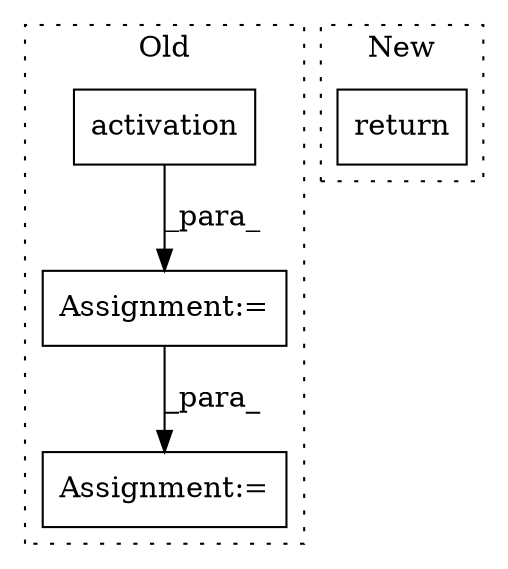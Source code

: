 digraph G {
subgraph cluster0 {
1 [label="activation" a="32" s="4132,4146" l="11,1" shape="box"];
3 [label="Assignment:=" a="7" s="4131" l="1" shape="box"];
4 [label="Assignment:=" a="7" s="4354" l="1" shape="box"];
label = "Old";
style="dotted";
}
subgraph cluster1 {
2 [label="return" a="41" s="4154" l="7" shape="box"];
label = "New";
style="dotted";
}
1 -> 3 [label="_para_"];
3 -> 4 [label="_para_"];
}